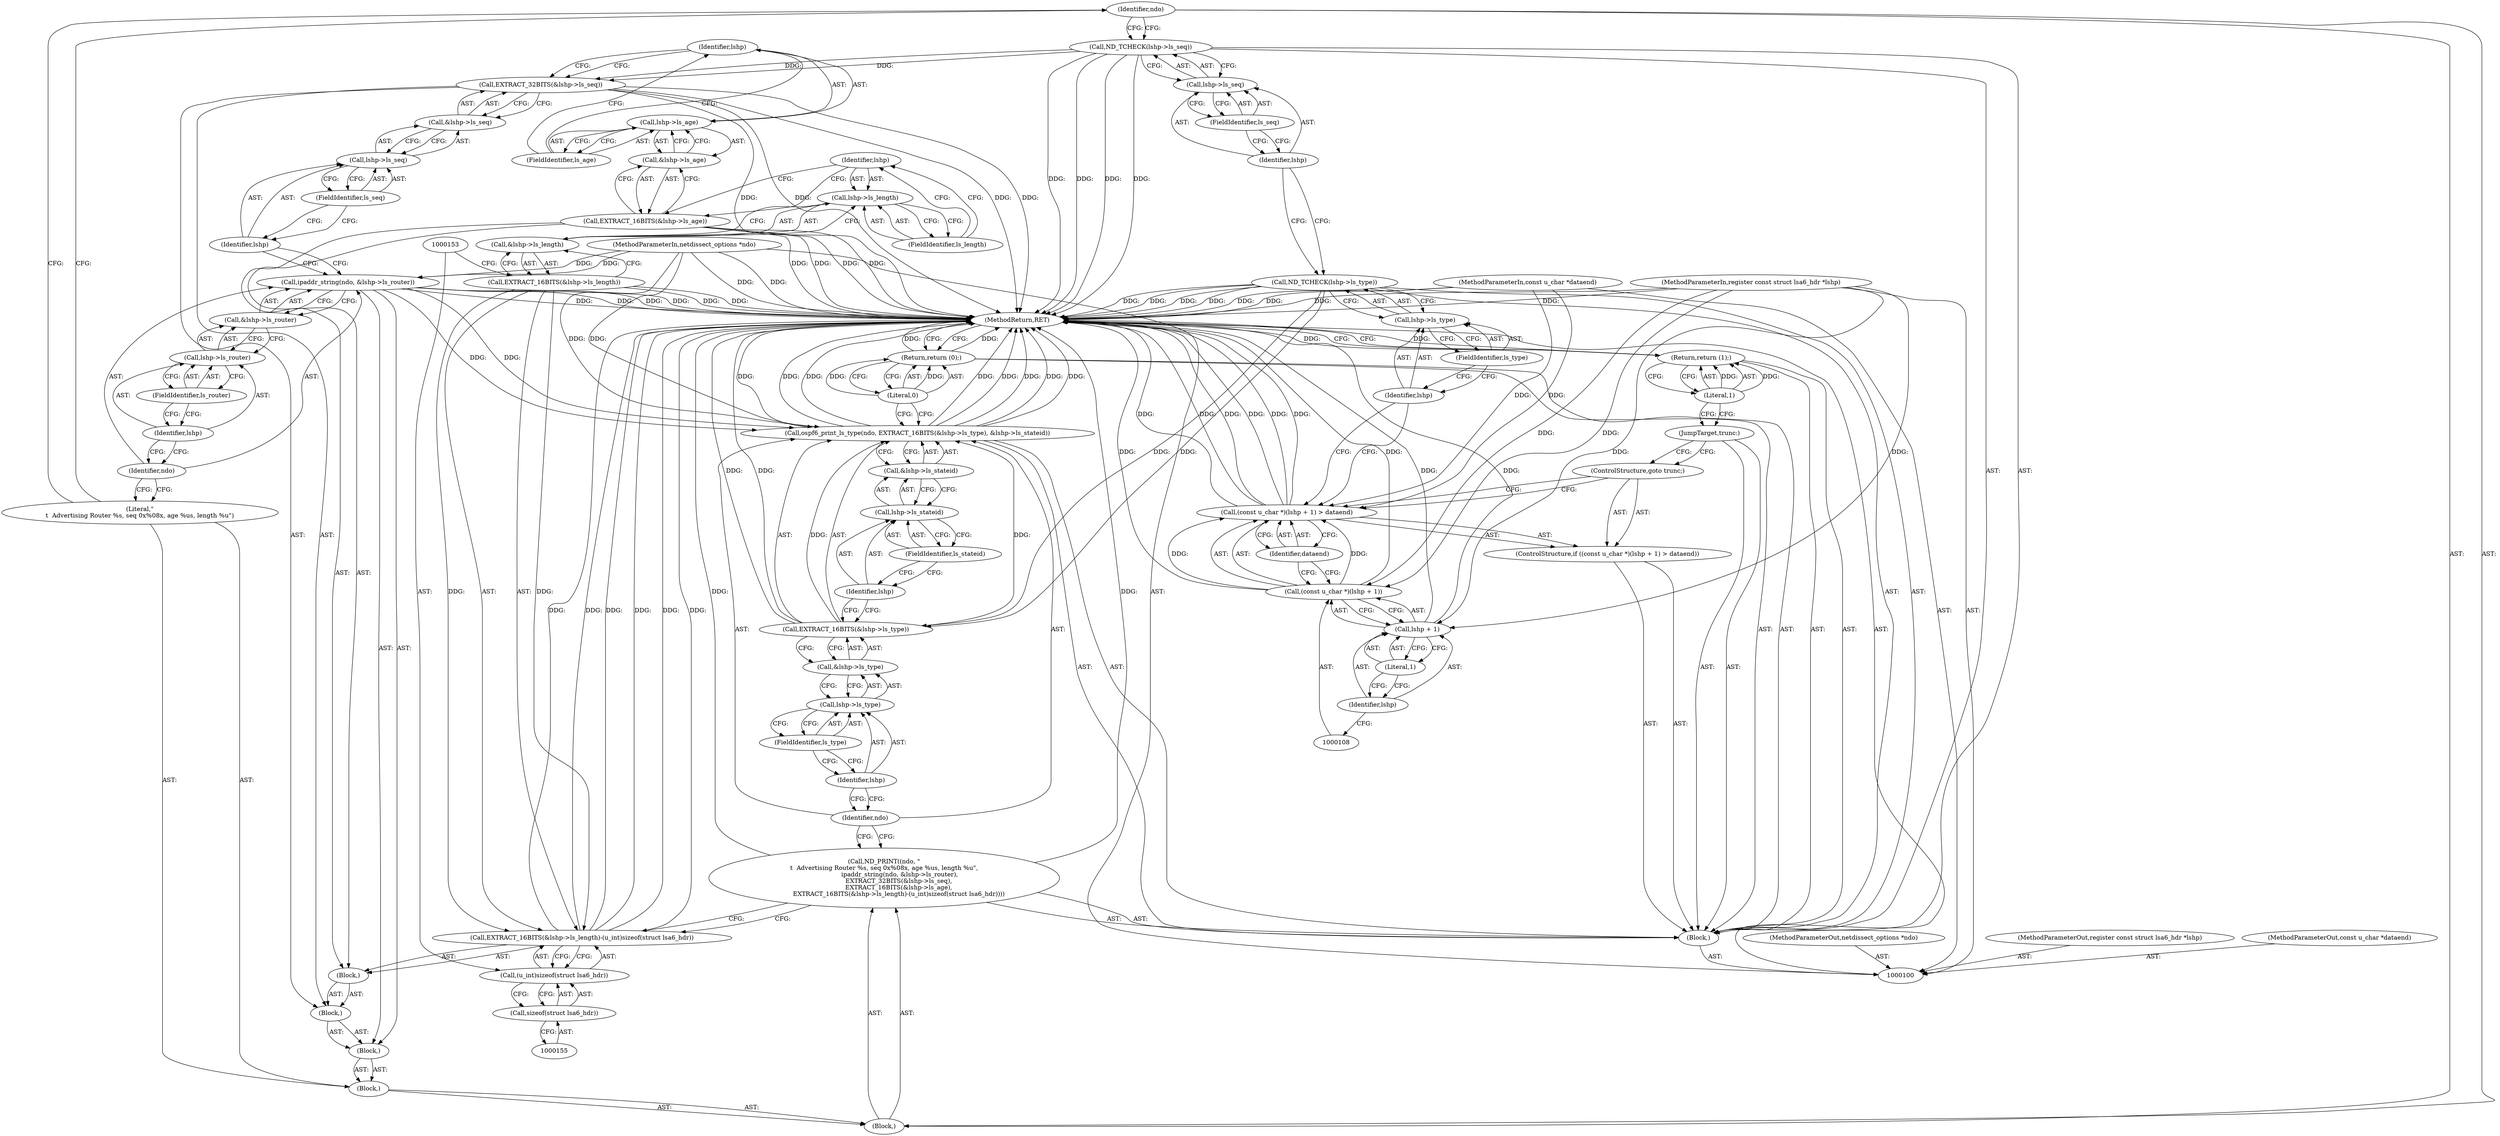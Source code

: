 digraph "1_tcpdump_e01c9bf76740802025c9328901b55ee4a0c49ed6" {
"1000172" [label="(MethodReturn,RET)"];
"1000101" [label="(MethodParameterIn,netdissect_options *ndo)"];
"1000241" [label="(MethodParameterOut,netdissect_options *ndo)"];
"1000127" [label="(Block,)"];
"1000128" [label="(Call,ipaddr_string(ndo, &lshp->ls_router))"];
"1000129" [label="(Identifier,ndo)"];
"1000130" [label="(Call,&lshp->ls_router)"];
"1000131" [label="(Call,lshp->ls_router)"];
"1000132" [label="(Identifier,lshp)"];
"1000133" [label="(FieldIdentifier,ls_router)"];
"1000134" [label="(Block,)"];
"1000135" [label="(Call,EXTRACT_32BITS(&lshp->ls_seq))"];
"1000136" [label="(Call,&lshp->ls_seq)"];
"1000137" [label="(Call,lshp->ls_seq)"];
"1000138" [label="(Identifier,lshp)"];
"1000139" [label="(FieldIdentifier,ls_seq)"];
"1000140" [label="(Block,)"];
"1000141" [label="(Call,EXTRACT_16BITS(&lshp->ls_age))"];
"1000142" [label="(Call,&lshp->ls_age)"];
"1000143" [label="(Call,lshp->ls_age)"];
"1000144" [label="(Identifier,lshp)"];
"1000145" [label="(FieldIdentifier,ls_age)"];
"1000146" [label="(Call,EXTRACT_16BITS(&lshp->ls_length)-(u_int)sizeof(struct lsa6_hdr))"];
"1000147" [label="(Call,EXTRACT_16BITS(&lshp->ls_length))"];
"1000148" [label="(Call,&lshp->ls_length)"];
"1000149" [label="(Call,lshp->ls_length)"];
"1000150" [label="(Identifier,lshp)"];
"1000151" [label="(FieldIdentifier,ls_length)"];
"1000152" [label="(Call,(u_int)sizeof(struct lsa6_hdr))"];
"1000154" [label="(Call,sizeof(struct lsa6_hdr))"];
"1000156" [label="(Call,ospf6_print_ls_type(ndo, EXTRACT_16BITS(&lshp->ls_type), &lshp->ls_stateid))"];
"1000157" [label="(Identifier,ndo)"];
"1000158" [label="(Call,EXTRACT_16BITS(&lshp->ls_type))"];
"1000159" [label="(Call,&lshp->ls_type)"];
"1000160" [label="(Call,lshp->ls_type)"];
"1000161" [label="(Identifier,lshp)"];
"1000162" [label="(FieldIdentifier,ls_type)"];
"1000163" [label="(Call,&lshp->ls_stateid)"];
"1000164" [label="(Call,lshp->ls_stateid)"];
"1000165" [label="(Identifier,lshp)"];
"1000166" [label="(FieldIdentifier,ls_stateid)"];
"1000167" [label="(Return,return (0);)"];
"1000168" [label="(Literal,0)"];
"1000169" [label="(JumpTarget,trunc:)"];
"1000170" [label="(Return,return (1);)"];
"1000171" [label="(Literal,1)"];
"1000102" [label="(MethodParameterIn,register const struct lsa6_hdr *lshp)"];
"1000242" [label="(MethodParameterOut,register const struct lsa6_hdr *lshp)"];
"1000103" [label="(MethodParameterIn,const u_char *dataend)"];
"1000243" [label="(MethodParameterOut,const u_char *dataend)"];
"1000104" [label="(Block,)"];
"1000105" [label="(ControlStructure,if ((const u_char *)(lshp + 1) > dataend))"];
"1000109" [label="(Call,lshp + 1)"];
"1000110" [label="(Identifier,lshp)"];
"1000111" [label="(Literal,1)"];
"1000112" [label="(Identifier,dataend)"];
"1000106" [label="(Call,(const u_char *)(lshp + 1) > dataend)"];
"1000107" [label="(Call,(const u_char *)(lshp + 1))"];
"1000113" [label="(ControlStructure,goto trunc;)"];
"1000114" [label="(Call,ND_TCHECK(lshp->ls_type))"];
"1000115" [label="(Call,lshp->ls_type)"];
"1000116" [label="(Identifier,lshp)"];
"1000117" [label="(FieldIdentifier,ls_type)"];
"1000118" [label="(Call,ND_TCHECK(lshp->ls_seq))"];
"1000119" [label="(Call,lshp->ls_seq)"];
"1000120" [label="(Identifier,lshp)"];
"1000121" [label="(FieldIdentifier,ls_seq)"];
"1000123" [label="(Block,)"];
"1000124" [label="(Identifier,ndo)"];
"1000125" [label="(Block,)"];
"1000126" [label="(Literal,\"\n\t  Advertising Router %s, seq 0x%08x, age %us, length %u\")"];
"1000122" [label="(Call,ND_PRINT((ndo, \"\n\t  Advertising Router %s, seq 0x%08x, age %us, length %u\",\n                ipaddr_string(ndo, &lshp->ls_router),\n               EXTRACT_32BITS(&lshp->ls_seq),\n               EXTRACT_16BITS(&lshp->ls_age),\n               EXTRACT_16BITS(&lshp->ls_length)-(u_int)sizeof(struct lsa6_hdr))))"];
"1000172" -> "1000100"  [label="AST: "];
"1000172" -> "1000167"  [label="CFG: "];
"1000172" -> "1000170"  [label="CFG: "];
"1000158" -> "1000172"  [label="DDG: "];
"1000128" -> "1000172"  [label="DDG: "];
"1000128" -> "1000172"  [label="DDG: "];
"1000141" -> "1000172"  [label="DDG: "];
"1000141" -> "1000172"  [label="DDG: "];
"1000106" -> "1000172"  [label="DDG: "];
"1000106" -> "1000172"  [label="DDG: "];
"1000106" -> "1000172"  [label="DDG: "];
"1000156" -> "1000172"  [label="DDG: "];
"1000156" -> "1000172"  [label="DDG: "];
"1000156" -> "1000172"  [label="DDG: "];
"1000156" -> "1000172"  [label="DDG: "];
"1000114" -> "1000172"  [label="DDG: "];
"1000114" -> "1000172"  [label="DDG: "];
"1000146" -> "1000172"  [label="DDG: "];
"1000146" -> "1000172"  [label="DDG: "];
"1000146" -> "1000172"  [label="DDG: "];
"1000147" -> "1000172"  [label="DDG: "];
"1000118" -> "1000172"  [label="DDG: "];
"1000118" -> "1000172"  [label="DDG: "];
"1000103" -> "1000172"  [label="DDG: "];
"1000102" -> "1000172"  [label="DDG: "];
"1000135" -> "1000172"  [label="DDG: "];
"1000135" -> "1000172"  [label="DDG: "];
"1000101" -> "1000172"  [label="DDG: "];
"1000109" -> "1000172"  [label="DDG: "];
"1000122" -> "1000172"  [label="DDG: "];
"1000107" -> "1000172"  [label="DDG: "];
"1000170" -> "1000172"  [label="DDG: "];
"1000167" -> "1000172"  [label="DDG: "];
"1000101" -> "1000100"  [label="AST: "];
"1000101" -> "1000172"  [label="DDG: "];
"1000101" -> "1000128"  [label="DDG: "];
"1000101" -> "1000156"  [label="DDG: "];
"1000241" -> "1000100"  [label="AST: "];
"1000127" -> "1000125"  [label="AST: "];
"1000128" -> "1000127"  [label="AST: "];
"1000134" -> "1000127"  [label="AST: "];
"1000128" -> "1000127"  [label="AST: "];
"1000128" -> "1000130"  [label="CFG: "];
"1000129" -> "1000128"  [label="AST: "];
"1000130" -> "1000128"  [label="AST: "];
"1000138" -> "1000128"  [label="CFG: "];
"1000128" -> "1000172"  [label="DDG: "];
"1000128" -> "1000172"  [label="DDG: "];
"1000101" -> "1000128"  [label="DDG: "];
"1000128" -> "1000156"  [label="DDG: "];
"1000129" -> "1000128"  [label="AST: "];
"1000129" -> "1000126"  [label="CFG: "];
"1000132" -> "1000129"  [label="CFG: "];
"1000130" -> "1000128"  [label="AST: "];
"1000130" -> "1000131"  [label="CFG: "];
"1000131" -> "1000130"  [label="AST: "];
"1000128" -> "1000130"  [label="CFG: "];
"1000131" -> "1000130"  [label="AST: "];
"1000131" -> "1000133"  [label="CFG: "];
"1000132" -> "1000131"  [label="AST: "];
"1000133" -> "1000131"  [label="AST: "];
"1000130" -> "1000131"  [label="CFG: "];
"1000132" -> "1000131"  [label="AST: "];
"1000132" -> "1000129"  [label="CFG: "];
"1000133" -> "1000132"  [label="CFG: "];
"1000133" -> "1000131"  [label="AST: "];
"1000133" -> "1000132"  [label="CFG: "];
"1000131" -> "1000133"  [label="CFG: "];
"1000134" -> "1000127"  [label="AST: "];
"1000135" -> "1000134"  [label="AST: "];
"1000140" -> "1000134"  [label="AST: "];
"1000135" -> "1000134"  [label="AST: "];
"1000135" -> "1000136"  [label="CFG: "];
"1000136" -> "1000135"  [label="AST: "];
"1000144" -> "1000135"  [label="CFG: "];
"1000135" -> "1000172"  [label="DDG: "];
"1000135" -> "1000172"  [label="DDG: "];
"1000118" -> "1000135"  [label="DDG: "];
"1000136" -> "1000135"  [label="AST: "];
"1000136" -> "1000137"  [label="CFG: "];
"1000137" -> "1000136"  [label="AST: "];
"1000135" -> "1000136"  [label="CFG: "];
"1000137" -> "1000136"  [label="AST: "];
"1000137" -> "1000139"  [label="CFG: "];
"1000138" -> "1000137"  [label="AST: "];
"1000139" -> "1000137"  [label="AST: "];
"1000136" -> "1000137"  [label="CFG: "];
"1000138" -> "1000137"  [label="AST: "];
"1000138" -> "1000128"  [label="CFG: "];
"1000139" -> "1000138"  [label="CFG: "];
"1000139" -> "1000137"  [label="AST: "];
"1000139" -> "1000138"  [label="CFG: "];
"1000137" -> "1000139"  [label="CFG: "];
"1000140" -> "1000134"  [label="AST: "];
"1000141" -> "1000140"  [label="AST: "];
"1000146" -> "1000140"  [label="AST: "];
"1000141" -> "1000140"  [label="AST: "];
"1000141" -> "1000142"  [label="CFG: "];
"1000142" -> "1000141"  [label="AST: "];
"1000150" -> "1000141"  [label="CFG: "];
"1000141" -> "1000172"  [label="DDG: "];
"1000141" -> "1000172"  [label="DDG: "];
"1000142" -> "1000141"  [label="AST: "];
"1000142" -> "1000143"  [label="CFG: "];
"1000143" -> "1000142"  [label="AST: "];
"1000141" -> "1000142"  [label="CFG: "];
"1000143" -> "1000142"  [label="AST: "];
"1000143" -> "1000145"  [label="CFG: "];
"1000144" -> "1000143"  [label="AST: "];
"1000145" -> "1000143"  [label="AST: "];
"1000142" -> "1000143"  [label="CFG: "];
"1000144" -> "1000143"  [label="AST: "];
"1000144" -> "1000135"  [label="CFG: "];
"1000145" -> "1000144"  [label="CFG: "];
"1000145" -> "1000143"  [label="AST: "];
"1000145" -> "1000144"  [label="CFG: "];
"1000143" -> "1000145"  [label="CFG: "];
"1000146" -> "1000140"  [label="AST: "];
"1000146" -> "1000152"  [label="CFG: "];
"1000147" -> "1000146"  [label="AST: "];
"1000152" -> "1000146"  [label="AST: "];
"1000122" -> "1000146"  [label="CFG: "];
"1000146" -> "1000172"  [label="DDG: "];
"1000146" -> "1000172"  [label="DDG: "];
"1000146" -> "1000172"  [label="DDG: "];
"1000147" -> "1000146"  [label="DDG: "];
"1000147" -> "1000146"  [label="AST: "];
"1000147" -> "1000148"  [label="CFG: "];
"1000148" -> "1000147"  [label="AST: "];
"1000153" -> "1000147"  [label="CFG: "];
"1000147" -> "1000172"  [label="DDG: "];
"1000147" -> "1000146"  [label="DDG: "];
"1000148" -> "1000147"  [label="AST: "];
"1000148" -> "1000149"  [label="CFG: "];
"1000149" -> "1000148"  [label="AST: "];
"1000147" -> "1000148"  [label="CFG: "];
"1000149" -> "1000148"  [label="AST: "];
"1000149" -> "1000151"  [label="CFG: "];
"1000150" -> "1000149"  [label="AST: "];
"1000151" -> "1000149"  [label="AST: "];
"1000148" -> "1000149"  [label="CFG: "];
"1000150" -> "1000149"  [label="AST: "];
"1000150" -> "1000141"  [label="CFG: "];
"1000151" -> "1000150"  [label="CFG: "];
"1000151" -> "1000149"  [label="AST: "];
"1000151" -> "1000150"  [label="CFG: "];
"1000149" -> "1000151"  [label="CFG: "];
"1000152" -> "1000146"  [label="AST: "];
"1000152" -> "1000154"  [label="CFG: "];
"1000153" -> "1000152"  [label="AST: "];
"1000154" -> "1000152"  [label="AST: "];
"1000146" -> "1000152"  [label="CFG: "];
"1000154" -> "1000152"  [label="AST: "];
"1000154" -> "1000155"  [label="CFG: "];
"1000155" -> "1000154"  [label="AST: "];
"1000152" -> "1000154"  [label="CFG: "];
"1000156" -> "1000104"  [label="AST: "];
"1000156" -> "1000163"  [label="CFG: "];
"1000157" -> "1000156"  [label="AST: "];
"1000158" -> "1000156"  [label="AST: "];
"1000163" -> "1000156"  [label="AST: "];
"1000168" -> "1000156"  [label="CFG: "];
"1000156" -> "1000172"  [label="DDG: "];
"1000156" -> "1000172"  [label="DDG: "];
"1000156" -> "1000172"  [label="DDG: "];
"1000156" -> "1000172"  [label="DDG: "];
"1000128" -> "1000156"  [label="DDG: "];
"1000101" -> "1000156"  [label="DDG: "];
"1000158" -> "1000156"  [label="DDG: "];
"1000157" -> "1000156"  [label="AST: "];
"1000157" -> "1000122"  [label="CFG: "];
"1000161" -> "1000157"  [label="CFG: "];
"1000158" -> "1000156"  [label="AST: "];
"1000158" -> "1000159"  [label="CFG: "];
"1000159" -> "1000158"  [label="AST: "];
"1000165" -> "1000158"  [label="CFG: "];
"1000158" -> "1000172"  [label="DDG: "];
"1000158" -> "1000156"  [label="DDG: "];
"1000114" -> "1000158"  [label="DDG: "];
"1000159" -> "1000158"  [label="AST: "];
"1000159" -> "1000160"  [label="CFG: "];
"1000160" -> "1000159"  [label="AST: "];
"1000158" -> "1000159"  [label="CFG: "];
"1000160" -> "1000159"  [label="AST: "];
"1000160" -> "1000162"  [label="CFG: "];
"1000161" -> "1000160"  [label="AST: "];
"1000162" -> "1000160"  [label="AST: "];
"1000159" -> "1000160"  [label="CFG: "];
"1000161" -> "1000160"  [label="AST: "];
"1000161" -> "1000157"  [label="CFG: "];
"1000162" -> "1000161"  [label="CFG: "];
"1000162" -> "1000160"  [label="AST: "];
"1000162" -> "1000161"  [label="CFG: "];
"1000160" -> "1000162"  [label="CFG: "];
"1000163" -> "1000156"  [label="AST: "];
"1000163" -> "1000164"  [label="CFG: "];
"1000164" -> "1000163"  [label="AST: "];
"1000156" -> "1000163"  [label="CFG: "];
"1000164" -> "1000163"  [label="AST: "];
"1000164" -> "1000166"  [label="CFG: "];
"1000165" -> "1000164"  [label="AST: "];
"1000166" -> "1000164"  [label="AST: "];
"1000163" -> "1000164"  [label="CFG: "];
"1000165" -> "1000164"  [label="AST: "];
"1000165" -> "1000158"  [label="CFG: "];
"1000166" -> "1000165"  [label="CFG: "];
"1000166" -> "1000164"  [label="AST: "];
"1000166" -> "1000165"  [label="CFG: "];
"1000164" -> "1000166"  [label="CFG: "];
"1000167" -> "1000104"  [label="AST: "];
"1000167" -> "1000168"  [label="CFG: "];
"1000168" -> "1000167"  [label="AST: "];
"1000172" -> "1000167"  [label="CFG: "];
"1000167" -> "1000172"  [label="DDG: "];
"1000168" -> "1000167"  [label="DDG: "];
"1000168" -> "1000167"  [label="AST: "];
"1000168" -> "1000156"  [label="CFG: "];
"1000167" -> "1000168"  [label="CFG: "];
"1000168" -> "1000167"  [label="DDG: "];
"1000169" -> "1000104"  [label="AST: "];
"1000169" -> "1000113"  [label="CFG: "];
"1000171" -> "1000169"  [label="CFG: "];
"1000170" -> "1000104"  [label="AST: "];
"1000170" -> "1000171"  [label="CFG: "];
"1000171" -> "1000170"  [label="AST: "];
"1000172" -> "1000170"  [label="CFG: "];
"1000170" -> "1000172"  [label="DDG: "];
"1000171" -> "1000170"  [label="DDG: "];
"1000171" -> "1000170"  [label="AST: "];
"1000171" -> "1000169"  [label="CFG: "];
"1000170" -> "1000171"  [label="CFG: "];
"1000171" -> "1000170"  [label="DDG: "];
"1000102" -> "1000100"  [label="AST: "];
"1000102" -> "1000172"  [label="DDG: "];
"1000102" -> "1000107"  [label="DDG: "];
"1000102" -> "1000109"  [label="DDG: "];
"1000242" -> "1000100"  [label="AST: "];
"1000103" -> "1000100"  [label="AST: "];
"1000103" -> "1000172"  [label="DDG: "];
"1000103" -> "1000106"  [label="DDG: "];
"1000243" -> "1000100"  [label="AST: "];
"1000104" -> "1000100"  [label="AST: "];
"1000105" -> "1000104"  [label="AST: "];
"1000114" -> "1000104"  [label="AST: "];
"1000118" -> "1000104"  [label="AST: "];
"1000122" -> "1000104"  [label="AST: "];
"1000156" -> "1000104"  [label="AST: "];
"1000167" -> "1000104"  [label="AST: "];
"1000169" -> "1000104"  [label="AST: "];
"1000170" -> "1000104"  [label="AST: "];
"1000105" -> "1000104"  [label="AST: "];
"1000106" -> "1000105"  [label="AST: "];
"1000113" -> "1000105"  [label="AST: "];
"1000109" -> "1000107"  [label="AST: "];
"1000109" -> "1000111"  [label="CFG: "];
"1000110" -> "1000109"  [label="AST: "];
"1000111" -> "1000109"  [label="AST: "];
"1000107" -> "1000109"  [label="CFG: "];
"1000109" -> "1000172"  [label="DDG: "];
"1000102" -> "1000109"  [label="DDG: "];
"1000110" -> "1000109"  [label="AST: "];
"1000110" -> "1000108"  [label="CFG: "];
"1000111" -> "1000110"  [label="CFG: "];
"1000111" -> "1000109"  [label="AST: "];
"1000111" -> "1000110"  [label="CFG: "];
"1000109" -> "1000111"  [label="CFG: "];
"1000112" -> "1000106"  [label="AST: "];
"1000112" -> "1000107"  [label="CFG: "];
"1000106" -> "1000112"  [label="CFG: "];
"1000106" -> "1000105"  [label="AST: "];
"1000106" -> "1000112"  [label="CFG: "];
"1000107" -> "1000106"  [label="AST: "];
"1000112" -> "1000106"  [label="AST: "];
"1000113" -> "1000106"  [label="CFG: "];
"1000116" -> "1000106"  [label="CFG: "];
"1000106" -> "1000172"  [label="DDG: "];
"1000106" -> "1000172"  [label="DDG: "];
"1000106" -> "1000172"  [label="DDG: "];
"1000107" -> "1000106"  [label="DDG: "];
"1000103" -> "1000106"  [label="DDG: "];
"1000107" -> "1000106"  [label="AST: "];
"1000107" -> "1000109"  [label="CFG: "];
"1000108" -> "1000107"  [label="AST: "];
"1000109" -> "1000107"  [label="AST: "];
"1000112" -> "1000107"  [label="CFG: "];
"1000107" -> "1000172"  [label="DDG: "];
"1000107" -> "1000106"  [label="DDG: "];
"1000102" -> "1000107"  [label="DDG: "];
"1000113" -> "1000105"  [label="AST: "];
"1000113" -> "1000106"  [label="CFG: "];
"1000169" -> "1000113"  [label="CFG: "];
"1000114" -> "1000104"  [label="AST: "];
"1000114" -> "1000115"  [label="CFG: "];
"1000115" -> "1000114"  [label="AST: "];
"1000120" -> "1000114"  [label="CFG: "];
"1000114" -> "1000172"  [label="DDG: "];
"1000114" -> "1000172"  [label="DDG: "];
"1000114" -> "1000158"  [label="DDG: "];
"1000115" -> "1000114"  [label="AST: "];
"1000115" -> "1000117"  [label="CFG: "];
"1000116" -> "1000115"  [label="AST: "];
"1000117" -> "1000115"  [label="AST: "];
"1000114" -> "1000115"  [label="CFG: "];
"1000116" -> "1000115"  [label="AST: "];
"1000116" -> "1000106"  [label="CFG: "];
"1000117" -> "1000116"  [label="CFG: "];
"1000117" -> "1000115"  [label="AST: "];
"1000117" -> "1000116"  [label="CFG: "];
"1000115" -> "1000117"  [label="CFG: "];
"1000118" -> "1000104"  [label="AST: "];
"1000118" -> "1000119"  [label="CFG: "];
"1000119" -> "1000118"  [label="AST: "];
"1000124" -> "1000118"  [label="CFG: "];
"1000118" -> "1000172"  [label="DDG: "];
"1000118" -> "1000172"  [label="DDG: "];
"1000118" -> "1000135"  [label="DDG: "];
"1000119" -> "1000118"  [label="AST: "];
"1000119" -> "1000121"  [label="CFG: "];
"1000120" -> "1000119"  [label="AST: "];
"1000121" -> "1000119"  [label="AST: "];
"1000118" -> "1000119"  [label="CFG: "];
"1000120" -> "1000119"  [label="AST: "];
"1000120" -> "1000114"  [label="CFG: "];
"1000121" -> "1000120"  [label="CFG: "];
"1000121" -> "1000119"  [label="AST: "];
"1000121" -> "1000120"  [label="CFG: "];
"1000119" -> "1000121"  [label="CFG: "];
"1000123" -> "1000122"  [label="AST: "];
"1000124" -> "1000123"  [label="AST: "];
"1000125" -> "1000123"  [label="AST: "];
"1000124" -> "1000123"  [label="AST: "];
"1000124" -> "1000118"  [label="CFG: "];
"1000126" -> "1000124"  [label="CFG: "];
"1000125" -> "1000123"  [label="AST: "];
"1000126" -> "1000125"  [label="AST: "];
"1000127" -> "1000125"  [label="AST: "];
"1000126" -> "1000125"  [label="AST: "];
"1000126" -> "1000124"  [label="CFG: "];
"1000129" -> "1000126"  [label="CFG: "];
"1000122" -> "1000104"  [label="AST: "];
"1000122" -> "1000146"  [label="CFG: "];
"1000123" -> "1000122"  [label="AST: "];
"1000157" -> "1000122"  [label="CFG: "];
"1000122" -> "1000172"  [label="DDG: "];
}

